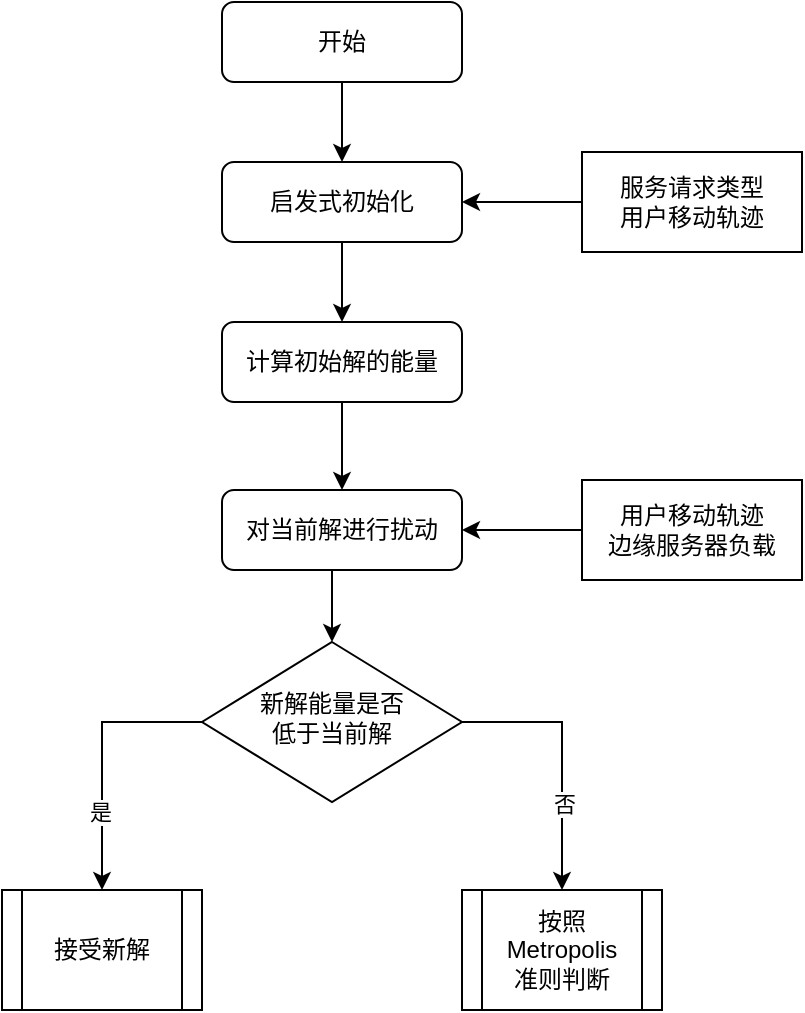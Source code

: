 <mxfile version="24.7.12">
  <diagram id="C5RBs43oDa-KdzZeNtuy" name="Page-1">
    <mxGraphModel dx="1178" dy="460" grid="1" gridSize="10" guides="1" tooltips="1" connect="1" arrows="1" fold="1" page="1" pageScale="1" pageWidth="827" pageHeight="1169" math="0" shadow="0">
      <root>
        <mxCell id="WIyWlLk6GJQsqaUBKTNV-0" />
        <mxCell id="WIyWlLk6GJQsqaUBKTNV-1" parent="WIyWlLk6GJQsqaUBKTNV-0" />
        <mxCell id="PWz0KlF3nAsmwiw8dwft-7" style="edgeStyle=orthogonalEdgeStyle;rounded=0;orthogonalLoop=1;jettySize=auto;html=1;exitX=0.5;exitY=1;exitDx=0;exitDy=0;entryX=0.5;entryY=0;entryDx=0;entryDy=0;" edge="1" parent="WIyWlLk6GJQsqaUBKTNV-1" source="WIyWlLk6GJQsqaUBKTNV-3" target="PWz0KlF3nAsmwiw8dwft-0">
          <mxGeometry relative="1" as="geometry" />
        </mxCell>
        <mxCell id="WIyWlLk6GJQsqaUBKTNV-3" value="开始" style="rounded=1;whiteSpace=wrap;html=1;fontSize=12;glass=0;strokeWidth=1;shadow=0;" parent="WIyWlLk6GJQsqaUBKTNV-1" vertex="1">
          <mxGeometry x="160" y="40" width="120" height="40" as="geometry" />
        </mxCell>
        <mxCell id="PWz0KlF3nAsmwiw8dwft-9" style="edgeStyle=orthogonalEdgeStyle;rounded=0;orthogonalLoop=1;jettySize=auto;html=1;exitX=0.5;exitY=1;exitDx=0;exitDy=0;entryX=0.5;entryY=0;entryDx=0;entryDy=0;" edge="1" parent="WIyWlLk6GJQsqaUBKTNV-1" source="PWz0KlF3nAsmwiw8dwft-0" target="PWz0KlF3nAsmwiw8dwft-8">
          <mxGeometry relative="1" as="geometry" />
        </mxCell>
        <mxCell id="PWz0KlF3nAsmwiw8dwft-0" value="启发式初始化" style="rounded=1;whiteSpace=wrap;html=1;fontSize=12;glass=0;strokeWidth=1;shadow=0;" vertex="1" parent="WIyWlLk6GJQsqaUBKTNV-1">
          <mxGeometry x="160" y="120" width="120" height="40" as="geometry" />
        </mxCell>
        <mxCell id="PWz0KlF3nAsmwiw8dwft-6" style="edgeStyle=orthogonalEdgeStyle;rounded=0;orthogonalLoop=1;jettySize=auto;html=1;exitX=0;exitY=0.5;exitDx=0;exitDy=0;entryX=1;entryY=0.5;entryDx=0;entryDy=0;" edge="1" parent="WIyWlLk6GJQsqaUBKTNV-1" source="PWz0KlF3nAsmwiw8dwft-2" target="PWz0KlF3nAsmwiw8dwft-0">
          <mxGeometry relative="1" as="geometry" />
        </mxCell>
        <mxCell id="PWz0KlF3nAsmwiw8dwft-2" value="服务请求类型&lt;div&gt;用户移动轨迹&lt;/div&gt;" style="rounded=0;whiteSpace=wrap;html=1;" vertex="1" parent="WIyWlLk6GJQsqaUBKTNV-1">
          <mxGeometry x="340" y="115" width="110" height="50" as="geometry" />
        </mxCell>
        <mxCell id="PWz0KlF3nAsmwiw8dwft-11" style="edgeStyle=orthogonalEdgeStyle;rounded=0;orthogonalLoop=1;jettySize=auto;html=1;entryX=0.5;entryY=0;entryDx=0;entryDy=0;" edge="1" parent="WIyWlLk6GJQsqaUBKTNV-1" source="PWz0KlF3nAsmwiw8dwft-8" target="PWz0KlF3nAsmwiw8dwft-10">
          <mxGeometry relative="1" as="geometry" />
        </mxCell>
        <mxCell id="PWz0KlF3nAsmwiw8dwft-8" value="计算初始解的能量" style="rounded=1;whiteSpace=wrap;html=1;fontSize=12;glass=0;strokeWidth=1;shadow=0;" vertex="1" parent="WIyWlLk6GJQsqaUBKTNV-1">
          <mxGeometry x="160" y="200" width="120" height="40" as="geometry" />
        </mxCell>
        <mxCell id="PWz0KlF3nAsmwiw8dwft-15" style="edgeStyle=orthogonalEdgeStyle;rounded=0;orthogonalLoop=1;jettySize=auto;html=1;exitX=0.5;exitY=1;exitDx=0;exitDy=0;entryX=0.5;entryY=0;entryDx=0;entryDy=0;" edge="1" parent="WIyWlLk6GJQsqaUBKTNV-1" source="PWz0KlF3nAsmwiw8dwft-10" target="PWz0KlF3nAsmwiw8dwft-14">
          <mxGeometry relative="1" as="geometry" />
        </mxCell>
        <mxCell id="PWz0KlF3nAsmwiw8dwft-10" value="对当前解进行扰动" style="rounded=1;whiteSpace=wrap;html=1;fontSize=12;glass=0;strokeWidth=1;shadow=0;" vertex="1" parent="WIyWlLk6GJQsqaUBKTNV-1">
          <mxGeometry x="160" y="284" width="120" height="40" as="geometry" />
        </mxCell>
        <mxCell id="PWz0KlF3nAsmwiw8dwft-12" value="&lt;div&gt;用户移动轨迹&lt;/div&gt;&lt;div&gt;边缘服务器负载&lt;/div&gt;" style="rounded=0;whiteSpace=wrap;html=1;" vertex="1" parent="WIyWlLk6GJQsqaUBKTNV-1">
          <mxGeometry x="340" y="279" width="110" height="50" as="geometry" />
        </mxCell>
        <mxCell id="PWz0KlF3nAsmwiw8dwft-13" style="edgeStyle=orthogonalEdgeStyle;rounded=0;orthogonalLoop=1;jettySize=auto;html=1;exitX=0;exitY=0.5;exitDx=0;exitDy=0;entryX=1;entryY=0.5;entryDx=0;entryDy=0;" edge="1" parent="WIyWlLk6GJQsqaUBKTNV-1">
          <mxGeometry relative="1" as="geometry">
            <mxPoint x="340" y="304" as="sourcePoint" />
            <mxPoint x="280" y="304" as="targetPoint" />
          </mxGeometry>
        </mxCell>
        <mxCell id="PWz0KlF3nAsmwiw8dwft-18" style="edgeStyle=orthogonalEdgeStyle;rounded=0;orthogonalLoop=1;jettySize=auto;html=1;exitX=1;exitY=0.5;exitDx=0;exitDy=0;entryX=0.5;entryY=0;entryDx=0;entryDy=0;" edge="1" parent="WIyWlLk6GJQsqaUBKTNV-1" source="PWz0KlF3nAsmwiw8dwft-14" target="PWz0KlF3nAsmwiw8dwft-17">
          <mxGeometry relative="1" as="geometry" />
        </mxCell>
        <mxCell id="PWz0KlF3nAsmwiw8dwft-21" value="否" style="edgeLabel;html=1;align=center;verticalAlign=middle;resizable=0;points=[];" vertex="1" connectable="0" parent="PWz0KlF3nAsmwiw8dwft-18">
          <mxGeometry x="0.349" y="1" relative="1" as="geometry">
            <mxPoint as="offset" />
          </mxGeometry>
        </mxCell>
        <mxCell id="PWz0KlF3nAsmwiw8dwft-19" style="edgeStyle=orthogonalEdgeStyle;rounded=0;orthogonalLoop=1;jettySize=auto;html=1;exitX=0;exitY=0.5;exitDx=0;exitDy=0;" edge="1" parent="WIyWlLk6GJQsqaUBKTNV-1" source="PWz0KlF3nAsmwiw8dwft-14" target="PWz0KlF3nAsmwiw8dwft-16">
          <mxGeometry relative="1" as="geometry" />
        </mxCell>
        <mxCell id="PWz0KlF3nAsmwiw8dwft-22" value="是" style="edgeLabel;html=1;align=center;verticalAlign=middle;resizable=0;points=[];" vertex="1" connectable="0" parent="PWz0KlF3nAsmwiw8dwft-19">
          <mxGeometry x="0.409" y="-1" relative="1" as="geometry">
            <mxPoint as="offset" />
          </mxGeometry>
        </mxCell>
        <mxCell id="PWz0KlF3nAsmwiw8dwft-14" value="新解能量是否&lt;div&gt;低于当前解&lt;/div&gt;" style="rhombus;whiteSpace=wrap;html=1;shadow=0;fontFamily=Helvetica;fontSize=12;align=center;strokeWidth=1;spacing=6;spacingTop=-4;" vertex="1" parent="WIyWlLk6GJQsqaUBKTNV-1">
          <mxGeometry x="150" y="360" width="130" height="80" as="geometry" />
        </mxCell>
        <mxCell id="PWz0KlF3nAsmwiw8dwft-16" value="接受新解" style="shape=process;whiteSpace=wrap;html=1;backgroundOutline=1;" vertex="1" parent="WIyWlLk6GJQsqaUBKTNV-1">
          <mxGeometry x="50" y="484" width="100" height="60" as="geometry" />
        </mxCell>
        <mxCell id="PWz0KlF3nAsmwiw8dwft-17" value="按照Metropolis&lt;div&gt;准则判断&lt;/div&gt;" style="shape=process;whiteSpace=wrap;html=1;backgroundOutline=1;" vertex="1" parent="WIyWlLk6GJQsqaUBKTNV-1">
          <mxGeometry x="280" y="484" width="100" height="60" as="geometry" />
        </mxCell>
      </root>
    </mxGraphModel>
  </diagram>
</mxfile>
